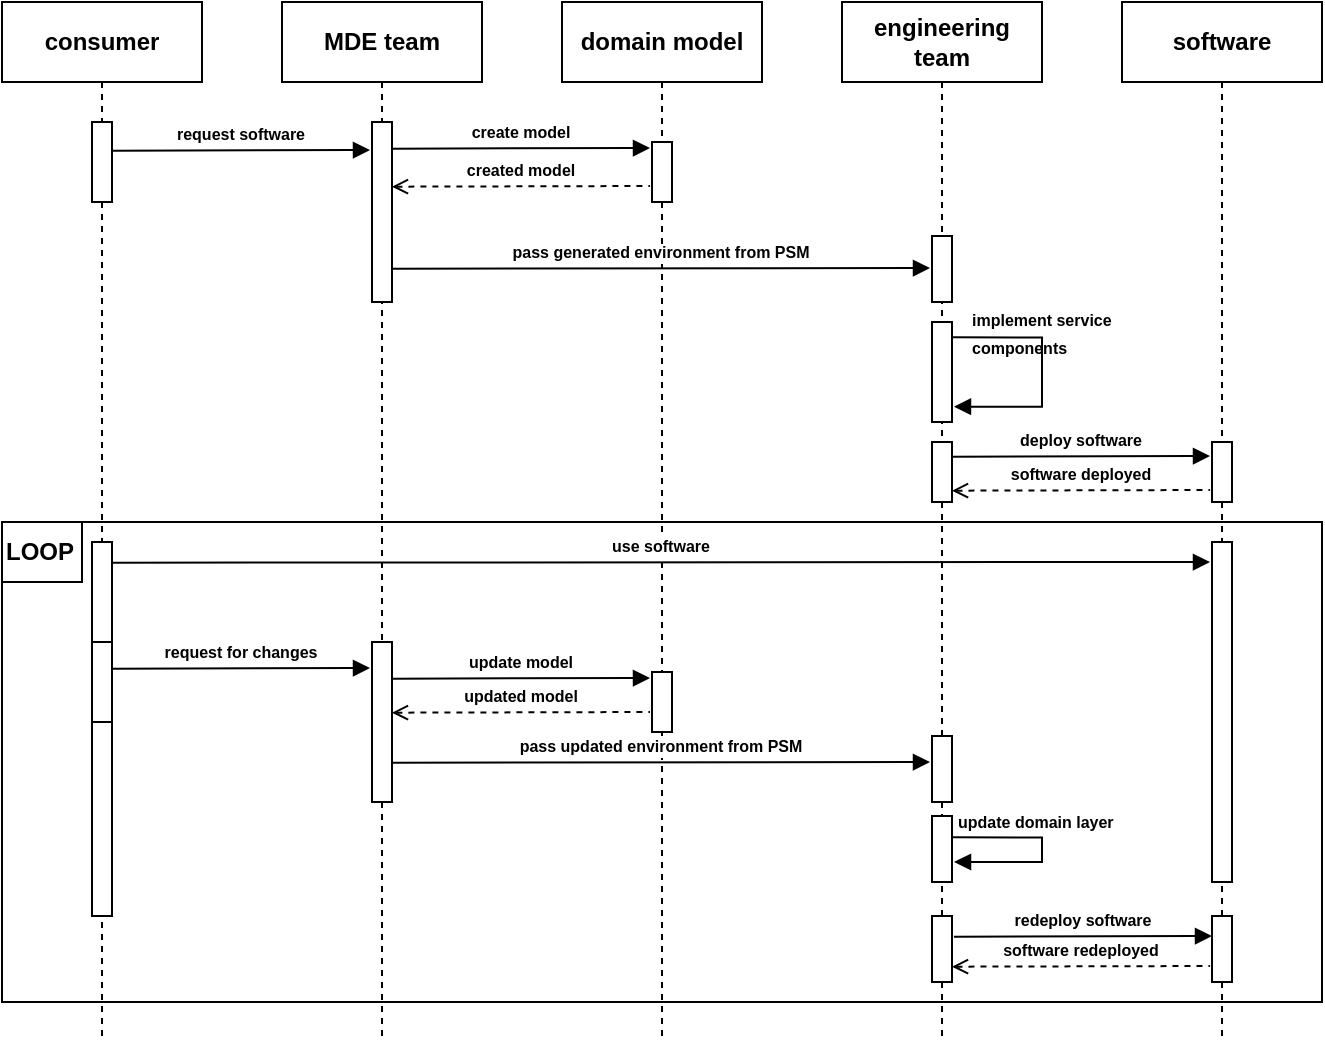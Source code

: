 <mxfile version="20.5.3" type="device"><diagram id="kgpKYQtTHZ0yAKxKKP6v" name="Page-1"><mxGraphModel dx="1093" dy="649" grid="1" gridSize="10" guides="1" tooltips="1" connect="1" arrows="1" fold="1" page="1" pageScale="1" pageWidth="850" pageHeight="1100" math="0" shadow="0"><root><mxCell id="0"/><mxCell id="1" parent="0"/><mxCell id="bIwp0I4AO0IK-uOP6Loz-1" value="&lt;b&gt;consumer&lt;/b&gt;" style="shape=umlLifeline;perimeter=lifelinePerimeter;whiteSpace=wrap;html=1;container=1;collapsible=0;recursiveResize=0;outlineConnect=0;" vertex="1" parent="1"><mxGeometry x="500" y="80" width="100" height="520" as="geometry"/></mxCell><mxCell id="bIwp0I4AO0IK-uOP6Loz-8" value="" style="html=1;points=[];perimeter=orthogonalPerimeter;" vertex="1" parent="bIwp0I4AO0IK-uOP6Loz-1"><mxGeometry x="45" y="270" width="10" height="187" as="geometry"/></mxCell><mxCell id="bIwp0I4AO0IK-uOP6Loz-42" value="" style="html=1;points=[];perimeter=orthogonalPerimeter;" vertex="1" parent="bIwp0I4AO0IK-uOP6Loz-1"><mxGeometry x="45" y="60" width="10" height="40" as="geometry"/></mxCell><mxCell id="bIwp0I4AO0IK-uOP6Loz-2" value="&lt;b&gt;MDE team&lt;/b&gt;" style="shape=umlLifeline;perimeter=lifelinePerimeter;whiteSpace=wrap;html=1;container=1;collapsible=0;recursiveResize=0;outlineConnect=0;" vertex="1" parent="1"><mxGeometry x="640" y="80" width="100" height="520" as="geometry"/></mxCell><mxCell id="bIwp0I4AO0IK-uOP6Loz-9" value="" style="html=1;points=[];perimeter=orthogonalPerimeter;" vertex="1" parent="bIwp0I4AO0IK-uOP6Loz-2"><mxGeometry x="45" y="60" width="10" height="90" as="geometry"/></mxCell><mxCell id="bIwp0I4AO0IK-uOP6Loz-3" value="&lt;b&gt;domain model&lt;/b&gt;" style="shape=umlLifeline;perimeter=lifelinePerimeter;whiteSpace=wrap;html=1;container=1;collapsible=0;recursiveResize=0;outlineConnect=0;" vertex="1" parent="1"><mxGeometry x="780" y="80" width="100" height="520" as="geometry"/></mxCell><mxCell id="bIwp0I4AO0IK-uOP6Loz-10" value="" style="html=1;points=[];perimeter=orthogonalPerimeter;" vertex="1" parent="bIwp0I4AO0IK-uOP6Loz-3"><mxGeometry x="45" y="70" width="10" height="30" as="geometry"/></mxCell><mxCell id="bIwp0I4AO0IK-uOP6Loz-4" value="&lt;b&gt;engineering team&lt;/b&gt;" style="shape=umlLifeline;perimeter=lifelinePerimeter;whiteSpace=wrap;html=1;container=1;collapsible=0;recursiveResize=0;outlineConnect=0;" vertex="1" parent="1"><mxGeometry x="920" y="80" width="100" height="520" as="geometry"/></mxCell><mxCell id="bIwp0I4AO0IK-uOP6Loz-5" value="&lt;b&gt;software&lt;/b&gt;" style="shape=umlLifeline;perimeter=lifelinePerimeter;whiteSpace=wrap;html=1;container=1;collapsible=0;recursiveResize=0;outlineConnect=0;" vertex="1" parent="1"><mxGeometry x="1060" y="80" width="100" height="520" as="geometry"/></mxCell><mxCell id="bIwp0I4AO0IK-uOP6Loz-12" value="" style="html=1;points=[];perimeter=orthogonalPerimeter;" vertex="1" parent="bIwp0I4AO0IK-uOP6Loz-5"><mxGeometry x="45" y="220" width="10" height="30" as="geometry"/></mxCell><mxCell id="bIwp0I4AO0IK-uOP6Loz-47" value="" style="html=1;points=[];perimeter=orthogonalPerimeter;" vertex="1" parent="bIwp0I4AO0IK-uOP6Loz-5"><mxGeometry x="45" y="270" width="10" height="170" as="geometry"/></mxCell><mxCell id="bIwp0I4AO0IK-uOP6Loz-7" value="&lt;b&gt;create model&lt;/b&gt;" style="html=1;verticalAlign=bottom;endArrow=block;rounded=0;exitX=0.897;exitY=0.058;exitDx=0;exitDy=0;exitPerimeter=0;fontSize=8;" edge="1" parent="1"><mxGeometry width="80" relative="1" as="geometry"><mxPoint x="694.97" y="153.34" as="sourcePoint"/><mxPoint x="824" y="153" as="targetPoint"/></mxGeometry></mxCell><mxCell id="bIwp0I4AO0IK-uOP6Loz-15" value="&lt;b&gt;created model&lt;/b&gt;" style="html=1;verticalAlign=bottom;endArrow=none;dashed=1;rounded=0;startArrow=open;startFill=0;endFill=0;fontSize=8;" edge="1" parent="1"><mxGeometry relative="1" as="geometry"><mxPoint x="694.97" y="172.34" as="sourcePoint"/><mxPoint x="824" y="172" as="targetPoint"/></mxGeometry></mxCell><mxCell id="bIwp0I4AO0IK-uOP6Loz-16" value="&lt;b&gt;pass generated environment from PSM&lt;/b&gt;" style="html=1;verticalAlign=bottom;endArrow=block;rounded=0;exitX=0.897;exitY=0.058;exitDx=0;exitDy=0;exitPerimeter=0;fontSize=8;" edge="1" parent="1"><mxGeometry width="80" relative="1" as="geometry"><mxPoint x="694.97" y="213.34" as="sourcePoint"/><mxPoint x="964" y="213" as="targetPoint"/></mxGeometry></mxCell><mxCell id="bIwp0I4AO0IK-uOP6Loz-18" value="" style="html=1;points=[];perimeter=orthogonalPerimeter;" vertex="1" parent="1"><mxGeometry x="965" y="197" width="10" height="33" as="geometry"/></mxCell><mxCell id="bIwp0I4AO0IK-uOP6Loz-19" value="" style="html=1;points=[];perimeter=orthogonalPerimeter;" vertex="1" parent="1"><mxGeometry x="965" y="240" width="10" height="50" as="geometry"/></mxCell><mxCell id="bIwp0I4AO0IK-uOP6Loz-20" value="" style="html=1;verticalAlign=bottom;endArrow=block;rounded=0;exitX=0.897;exitY=0.058;exitDx=0;exitDy=0;exitPerimeter=0;edgeStyle=orthogonalEdgeStyle;" edge="1" parent="1"><mxGeometry width="80" relative="1" as="geometry"><mxPoint x="974.97" y="247.68" as="sourcePoint"/><mxPoint x="976" y="282.34" as="targetPoint"/><Array as="points"><mxPoint x="1020" y="247.34"/><mxPoint x="1020" y="282.34"/><mxPoint x="980" y="282.34"/></Array></mxGeometry></mxCell><mxCell id="bIwp0I4AO0IK-uOP6Loz-22" value="&lt;b style=&quot;font-size: 8px;&quot;&gt;implement service&lt;br&gt;components&lt;/b&gt;" style="text;html=1;align=left;verticalAlign=middle;resizable=0;points=[];autosize=1;strokeColor=none;fillColor=none;fontSize=11;" vertex="1" parent="1"><mxGeometry x="983" y="225" width="90" height="40" as="geometry"/></mxCell><mxCell id="bIwp0I4AO0IK-uOP6Loz-23" value="" style="html=1;points=[];perimeter=orthogonalPerimeter;" vertex="1" parent="1"><mxGeometry x="965" y="300" width="10" height="30" as="geometry"/></mxCell><mxCell id="bIwp0I4AO0IK-uOP6Loz-24" value="&lt;b&gt;deploy software&lt;/b&gt;" style="html=1;verticalAlign=bottom;endArrow=block;rounded=0;exitX=0.897;exitY=0.058;exitDx=0;exitDy=0;exitPerimeter=0;fontSize=8;" edge="1" parent="1"><mxGeometry width="80" relative="1" as="geometry"><mxPoint x="974.97" y="307.34" as="sourcePoint"/><mxPoint x="1104" y="307" as="targetPoint"/></mxGeometry></mxCell><mxCell id="bIwp0I4AO0IK-uOP6Loz-25" value="&lt;b&gt;software deployed&lt;/b&gt;" style="html=1;verticalAlign=bottom;endArrow=none;dashed=1;rounded=0;startArrow=open;startFill=0;endFill=0;fontSize=8;" edge="1" parent="1"><mxGeometry relative="1" as="geometry"><mxPoint x="975" y="324.34" as="sourcePoint"/><mxPoint x="1104.03" y="324" as="targetPoint"/></mxGeometry></mxCell><mxCell id="bIwp0I4AO0IK-uOP6Loz-26" value="&lt;b&gt;use software&lt;/b&gt;" style="html=1;verticalAlign=bottom;endArrow=block;rounded=0;exitX=0.897;exitY=0.058;exitDx=0;exitDy=0;exitPerimeter=0;fontSize=8;" edge="1" parent="1"><mxGeometry width="80" relative="1" as="geometry"><mxPoint x="555" y="360.34" as="sourcePoint"/><mxPoint x="1104" y="360" as="targetPoint"/></mxGeometry></mxCell><mxCell id="bIwp0I4AO0IK-uOP6Loz-27" value="&lt;b&gt;request for changes&lt;/b&gt;" style="html=1;verticalAlign=bottom;endArrow=block;rounded=0;exitX=0.897;exitY=0.058;exitDx=0;exitDy=0;exitPerimeter=0;fontSize=8;" edge="1" parent="1"><mxGeometry width="80" relative="1" as="geometry"><mxPoint x="554.97" y="413.34" as="sourcePoint"/><mxPoint x="684" y="413" as="targetPoint"/></mxGeometry></mxCell><mxCell id="bIwp0I4AO0IK-uOP6Loz-28" value="" style="html=1;points=[];perimeter=orthogonalPerimeter;" vertex="1" parent="1"><mxGeometry x="685" y="400" width="10" height="80" as="geometry"/></mxCell><mxCell id="bIwp0I4AO0IK-uOP6Loz-29" value="" style="html=1;points=[];perimeter=orthogonalPerimeter;" vertex="1" parent="1"><mxGeometry x="825" y="415" width="10" height="30" as="geometry"/></mxCell><mxCell id="bIwp0I4AO0IK-uOP6Loz-30" value="&lt;b&gt;update model&lt;/b&gt;" style="html=1;verticalAlign=bottom;endArrow=block;rounded=0;exitX=0.897;exitY=0.058;exitDx=0;exitDy=0;exitPerimeter=0;fontSize=8;" edge="1" parent="1"><mxGeometry width="80" relative="1" as="geometry"><mxPoint x="694.97" y="418.34" as="sourcePoint"/><mxPoint x="824" y="418.0" as="targetPoint"/></mxGeometry></mxCell><mxCell id="bIwp0I4AO0IK-uOP6Loz-31" value="&lt;b&gt;updated model&lt;/b&gt;" style="html=1;verticalAlign=bottom;endArrow=none;dashed=1;rounded=0;startArrow=open;startFill=0;endFill=0;fontSize=8;" edge="1" parent="1"><mxGeometry relative="1" as="geometry"><mxPoint x="694.97" y="435.34" as="sourcePoint"/><mxPoint x="824" y="435" as="targetPoint"/></mxGeometry></mxCell><mxCell id="bIwp0I4AO0IK-uOP6Loz-32" value="&lt;b&gt;pass updated environment from PSM&lt;/b&gt;" style="html=1;verticalAlign=bottom;endArrow=block;rounded=0;exitX=0.897;exitY=0.058;exitDx=0;exitDy=0;exitPerimeter=0;fontSize=8;" edge="1" parent="1"><mxGeometry width="80" relative="1" as="geometry"><mxPoint x="694.97" y="460.34" as="sourcePoint"/><mxPoint x="964" y="460" as="targetPoint"/></mxGeometry></mxCell><mxCell id="bIwp0I4AO0IK-uOP6Loz-33" value="" style="html=1;points=[];perimeter=orthogonalPerimeter;" vertex="1" parent="1"><mxGeometry x="965" y="447" width="10" height="33" as="geometry"/></mxCell><mxCell id="bIwp0I4AO0IK-uOP6Loz-34" value="" style="html=1;points=[];perimeter=orthogonalPerimeter;" vertex="1" parent="1"><mxGeometry x="965" y="487" width="10" height="33" as="geometry"/></mxCell><mxCell id="bIwp0I4AO0IK-uOP6Loz-35" value="" style="html=1;verticalAlign=bottom;endArrow=block;rounded=0;exitX=0.897;exitY=0.058;exitDx=0;exitDy=0;exitPerimeter=0;edgeStyle=orthogonalEdgeStyle;" edge="1" parent="1"><mxGeometry width="80" relative="1" as="geometry"><mxPoint x="974.97" y="497.68" as="sourcePoint"/><mxPoint x="976" y="510" as="targetPoint"/><Array as="points"><mxPoint x="1020" y="498"/><mxPoint x="1020" y="510"/></Array></mxGeometry></mxCell><mxCell id="bIwp0I4AO0IK-uOP6Loz-36" value="&lt;span style=&quot;font-size: 8px;&quot;&gt;&lt;b&gt;update domain layer&lt;/b&gt;&lt;/span&gt;" style="text;html=1;align=left;verticalAlign=middle;resizable=0;points=[];autosize=1;strokeColor=none;fillColor=none;fontSize=11;" vertex="1" parent="1"><mxGeometry x="976" y="474" width="100" height="30" as="geometry"/></mxCell><mxCell id="bIwp0I4AO0IK-uOP6Loz-37" value="" style="html=1;points=[];perimeter=orthogonalPerimeter;" vertex="1" parent="1"><mxGeometry x="965" y="537" width="10" height="33" as="geometry"/></mxCell><mxCell id="bIwp0I4AO0IK-uOP6Loz-38" value="" style="html=1;points=[];perimeter=orthogonalPerimeter;" vertex="1" parent="1"><mxGeometry x="1105" y="537" width="10" height="33" as="geometry"/></mxCell><mxCell id="bIwp0I4AO0IK-uOP6Loz-39" value="&lt;b&gt;redeploy software&lt;/b&gt;" style="html=1;verticalAlign=bottom;endArrow=block;rounded=0;exitX=0.897;exitY=0.058;exitDx=0;exitDy=0;exitPerimeter=0;fontSize=8;" edge="1" parent="1"><mxGeometry width="80" relative="1" as="geometry"><mxPoint x="975.97" y="547.34" as="sourcePoint"/><mxPoint x="1105" y="547.0" as="targetPoint"/></mxGeometry></mxCell><mxCell id="bIwp0I4AO0IK-uOP6Loz-40" value="&lt;b&gt;software redeployed&lt;/b&gt;" style="html=1;verticalAlign=bottom;endArrow=none;dashed=1;rounded=0;startArrow=open;startFill=0;endFill=0;fontSize=8;" edge="1" parent="1"><mxGeometry relative="1" as="geometry"><mxPoint x="975" y="562.34" as="sourcePoint"/><mxPoint x="1104.03" y="562" as="targetPoint"/></mxGeometry></mxCell><mxCell id="bIwp0I4AO0IK-uOP6Loz-46" value="" style="verticalLabelPosition=bottom;verticalAlign=top;html=1;shape=mxgraph.basic.rect;fillColor2=none;strokeWidth=1;size=20;indent=5;fontSize=8;fillColor=none;" vertex="1" parent="1"><mxGeometry x="500" y="340" width="660" height="240" as="geometry"/></mxCell><mxCell id="bIwp0I4AO0IK-uOP6Loz-41" value="" style="html=1;points=[];perimeter=orthogonalPerimeter;" vertex="1" parent="1"><mxGeometry x="545" y="400" width="10" height="40" as="geometry"/></mxCell><mxCell id="bIwp0I4AO0IK-uOP6Loz-43" value="&lt;b&gt;request software&lt;/b&gt;" style="html=1;verticalAlign=bottom;endArrow=block;rounded=0;exitX=0.897;exitY=0.058;exitDx=0;exitDy=0;exitPerimeter=0;fontSize=8;" edge="1" parent="1"><mxGeometry width="80" relative="1" as="geometry"><mxPoint x="554.97" y="154.34" as="sourcePoint"/><mxPoint x="684" y="154" as="targetPoint"/></mxGeometry></mxCell><mxCell id="bIwp0I4AO0IK-uOP6Loz-48" value="&lt;b&gt;&lt;font style=&quot;font-size: 12px;&quot;&gt;LOOP&lt;/font&gt;&lt;/b&gt;" style="rounded=0;whiteSpace=wrap;html=1;fontSize=8;fillColor=none;align=left;" vertex="1" parent="1"><mxGeometry x="500" y="340" width="40" height="30" as="geometry"/></mxCell></root></mxGraphModel></diagram></mxfile>